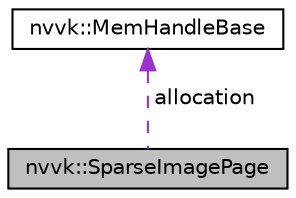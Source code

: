 digraph "nvvk::SparseImagePage"
{
 // LATEX_PDF_SIZE
  edge [fontname="Helvetica",fontsize="10",labelfontname="Helvetica",labelfontsize="10"];
  node [fontname="Helvetica",fontsize="10",shape=record];
  Node1 [label="nvvk::SparseImagePage",height=0.2,width=0.4,color="black", fillcolor="grey75", style="filled", fontcolor="black",tooltip=" "];
  Node2 -> Node1 [dir="back",color="darkorchid3",fontsize="10",style="dashed",label=" allocation" ,fontname="Helvetica"];
  Node2 [label="nvvk::MemHandleBase",height=0.2,width=0.4,color="black", fillcolor="white", style="filled",URL="$classnvvk_1_1_mem_handle_base.html",tooltip=" "];
}
